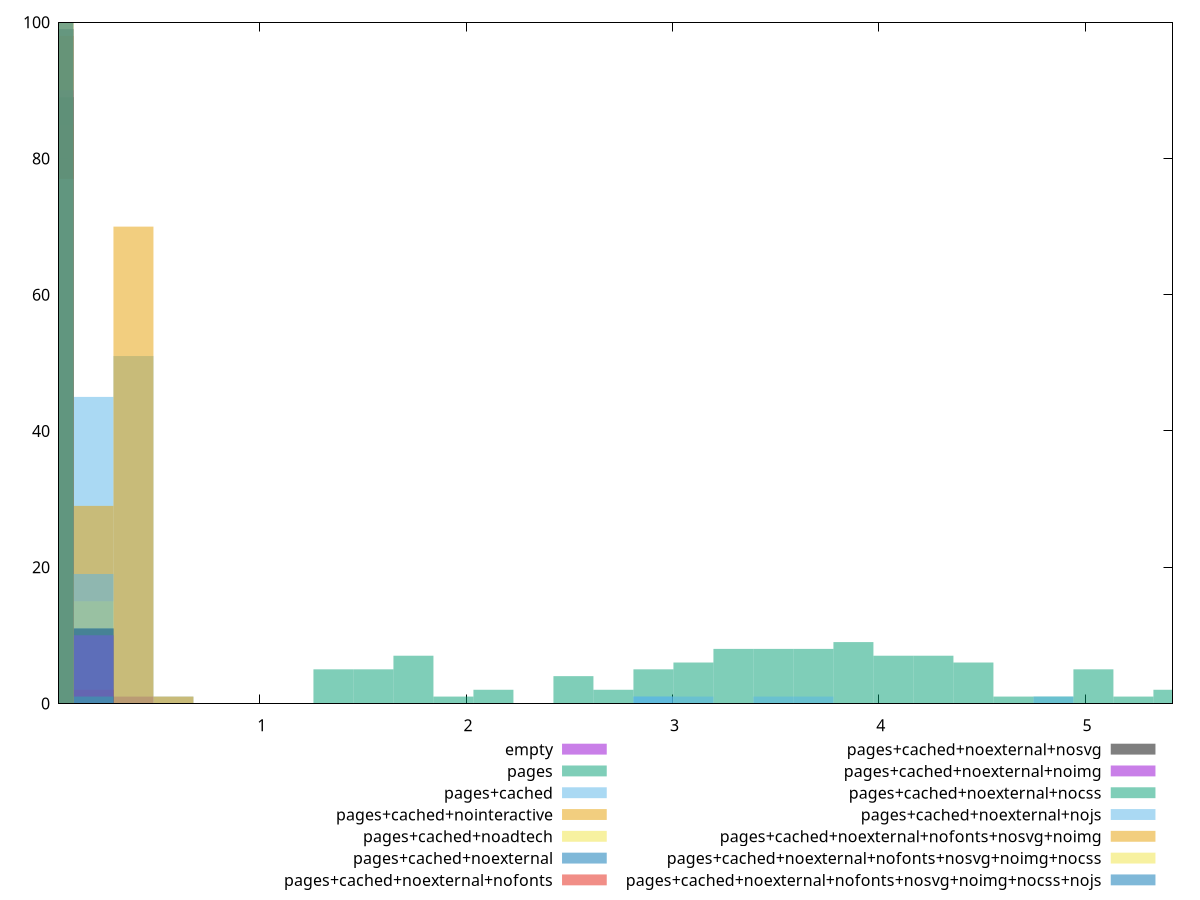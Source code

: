 reset

$empty <<EOF
0.3877462120320732 1
0 99
EOF

$pages <<EOF
2.7142234842245125 2
5.0407007564169515 5
5.428446968449025 2
1.7448579541443294 7
3.2958428022726225 8
4.265208332352805 7
4.459081438368842 6
4.071335226336768 7
3.877462120320732 9
3.1019696962565857 6
1.3571117421122563 5
2.908096590240549 5
2.1326041661764026 2
3.489715908288659 8
3.6835890143046957 8
4.846827650400916 1
4.652954544384879 1
1.5509848481282928 5
2.5203503782084757 4
5.234573862432988 1
1.938731060160366 1
EOF

$pagesCached <<EOF
4.846827650400916 1
0.1938731060160366 45
2.908096590240549 1
0.3877462120320732 51
0.5816193180481098 1
0 1
EOF

$pagesCachedNointeractive <<EOF
0.1938731060160366 29
0.3877462120320732 70
0.5816193180481098 1
EOF

$pagesCachedNoadtech <<EOF
0 85
0.1938731060160366 15
EOF

$pagesCachedNoexternal <<EOF
0 89
0.1938731060160366 11
EOF

$pagesCachedNoexternalNofonts <<EOF
0.1938731060160366 2
0 98
EOF

$pagesCachedNoexternalNosvg <<EOF
0 89
0.1938731060160366 11
EOF

$pagesCachedNoexternalNoimg <<EOF
0 90
0.1938731060160366 10
EOF

$pagesCachedNoexternalNocss <<EOF
0 99
0.1938731060160366 1
EOF

$pagesCachedNoexternalNojs <<EOF
0 77
0.1938731060160366 19
3.1019696962565857 1
3.489715908288659 1
2.908096590240549 1
3.6835890143046957 1
EOF

$pagesCachedNoexternalNofontsNosvgNoimg <<EOF
0 100
EOF

$pagesCachedNoexternalNofontsNosvgNoimgNocss <<EOF
0 100
EOF

$pagesCachedNoexternalNofontsNosvgNoimgNocssNojs <<EOF
0 100
EOF

set key outside below
set boxwidth 0.1938731060160366
set xrange [0.0269:5.4239999999999995]
set yrange [0:100]
set style fill transparent solid 0.5 noborder
set terminal svg size 640, 620 enhanced background rgb 'white'
set output "report_00007_2020-12-11T15:55:29.892Z/network-rtt/comparison/histogram/all_raw.svg"

plot $empty title "empty" with boxes, \
     $pages title "pages" with boxes, \
     $pagesCached title "pages+cached" with boxes, \
     $pagesCachedNointeractive title "pages+cached+nointeractive" with boxes, \
     $pagesCachedNoadtech title "pages+cached+noadtech" with boxes, \
     $pagesCachedNoexternal title "pages+cached+noexternal" with boxes, \
     $pagesCachedNoexternalNofonts title "pages+cached+noexternal+nofonts" with boxes, \
     $pagesCachedNoexternalNosvg title "pages+cached+noexternal+nosvg" with boxes, \
     $pagesCachedNoexternalNoimg title "pages+cached+noexternal+noimg" with boxes, \
     $pagesCachedNoexternalNocss title "pages+cached+noexternal+nocss" with boxes, \
     $pagesCachedNoexternalNojs title "pages+cached+noexternal+nojs" with boxes, \
     $pagesCachedNoexternalNofontsNosvgNoimg title "pages+cached+noexternal+nofonts+nosvg+noimg" with boxes, \
     $pagesCachedNoexternalNofontsNosvgNoimgNocss title "pages+cached+noexternal+nofonts+nosvg+noimg+nocss" with boxes, \
     $pagesCachedNoexternalNofontsNosvgNoimgNocssNojs title "pages+cached+noexternal+nofonts+nosvg+noimg+nocss+nojs" with boxes

reset
